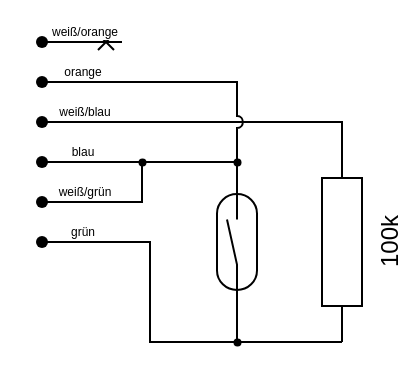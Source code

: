 <mxfile version="17.4.0" type="embed"><diagram name="Page-1" id="16e2658f-23c8-b752-8be9-c03fbebb8bbe"><mxGraphModel dx="753" dy="374" grid="1" gridSize="10" guides="1" tooltips="1" connect="1" arrows="1" fold="1" page="1" pageScale="1" pageWidth="1100" pageHeight="850" background="none" math="0" shadow="0"><root><mxCell id="0"/><mxCell id="1" parent="0"/><mxCell id="15" style="edgeStyle=orthogonalEdgeStyle;rounded=0;orthogonalLoop=1;jettySize=auto;html=1;exitX=0;exitY=0.5;exitDx=0;exitDy=0;exitPerimeter=0;entryX=0;entryY=0.5;entryDx=0;entryDy=0;endArrow=none;endFill=0;" edge="1" parent="1" source="2" target="3"><mxGeometry relative="1" as="geometry"><Array as="points"><mxPoint x="297" y="340"/></Array></mxGeometry></mxCell><mxCell id="44" style="edgeStyle=orthogonalEdgeStyle;rounded=0;jumpStyle=arc;orthogonalLoop=1;jettySize=auto;html=1;exitX=1;exitY=0.5;exitDx=0;exitDy=0;exitPerimeter=0;endArrow=none;endFill=0;" edge="1" parent="1" source="2" target="9"><mxGeometry relative="1" as="geometry"><Array as="points"><mxPoint x="350" y="230"/></Array></mxGeometry></mxCell><mxCell id="54" value="weiß/blau" style="edgeLabel;html=1;align=center;verticalAlign=bottom;resizable=0;points=[];fontSize=6;labelPosition=center;verticalLabelPosition=top;" vertex="1" connectable="0" parent="44"><mxGeometry x="-0.554" y="-1" relative="1" as="geometry"><mxPoint x="-104" y="1" as="offset"/></mxGeometry></mxCell><mxCell id="2" value="&lt;div&gt;100k&lt;/div&gt;" style="pointerEvents=1;verticalLabelPosition=bottom;shadow=0;dashed=0;align=center;html=1;verticalAlign=top;shape=mxgraph.electrical.resistors.resistor_1;rotation=-90;" vertex="1" parent="1"><mxGeometry x="300" y="280" width="100" height="20" as="geometry"/></mxCell><mxCell id="16" style="edgeStyle=orthogonalEdgeStyle;rounded=0;orthogonalLoop=1;jettySize=auto;html=1;exitX=0;exitY=0.5;exitDx=0;exitDy=0;endArrow=none;endFill=0;" edge="1" parent="1" source="3" target="12"><mxGeometry relative="1" as="geometry"><Array as="points"><mxPoint x="298" y="340"/><mxPoint x="254" y="340"/><mxPoint x="254" y="290"/></Array></mxGeometry></mxCell><mxCell id="64" value="grün" style="edgeLabel;html=1;align=center;verticalAlign=bottom;resizable=0;points=[];fontSize=6;labelPosition=center;verticalLabelPosition=top;" vertex="1" connectable="0" parent="16"><mxGeometry x="0.626" relative="1" as="geometry"><mxPoint x="-10" as="offset"/></mxGeometry></mxCell><mxCell id="38" style="edgeStyle=orthogonalEdgeStyle;rounded=0;orthogonalLoop=1;jettySize=auto;html=1;exitDx=0;exitDy=0;endArrow=none;endFill=0;startArrow=none;" edge="1" parent="1" source="48" target="36"><mxGeometry relative="1" as="geometry"><Array as="points"/></mxGeometry></mxCell><mxCell id="55" value="blau" style="edgeLabel;html=1;align=center;verticalAlign=bottom;resizable=0;points=[];fontSize=6;labelPosition=center;verticalLabelPosition=top;" vertex="1" connectable="0" parent="38"><mxGeometry x="0.507" y="-1" relative="1" as="geometry"><mxPoint x="-7" y="1" as="offset"/></mxGeometry></mxCell><mxCell id="39" style="edgeStyle=orthogonalEdgeStyle;rounded=0;orthogonalLoop=1;jettySize=auto;html=1;exitX=1;exitY=0.5;exitDx=0;exitDy=0;endArrow=none;endFill=0;" edge="1" parent="1" source="3" target="34"><mxGeometry relative="1" as="geometry"><Array as="points"><mxPoint x="298" y="250"/><mxPoint x="250" y="250"/><mxPoint x="250" y="270"/></Array></mxGeometry></mxCell><mxCell id="59" value="weiß/grün" style="edgeLabel;html=1;align=center;verticalAlign=bottom;resizable=0;points=[];fontSize=6;labelPosition=center;verticalLabelPosition=top;" vertex="1" connectable="0" parent="39"><mxGeometry x="-0.521" relative="1" as="geometry"><mxPoint x="-51" y="20" as="offset"/></mxGeometry></mxCell><mxCell id="40" style="edgeStyle=orthogonalEdgeStyle;rounded=0;orthogonalLoop=1;jettySize=auto;html=1;exitX=1;exitY=0.5;exitDx=0;exitDy=0;endArrow=none;endFill=0;jumpStyle=arc;" edge="1" parent="1" source="3" target="37"><mxGeometry relative="1" as="geometry"><Array as="points"><mxPoint x="298" y="210"/></Array></mxGeometry></mxCell><mxCell id="53" value="orange" style="edgeLabel;html=1;align=center;verticalAlign=bottom;resizable=0;points=[];fontSize=6;labelPosition=center;verticalLabelPosition=top;" vertex="1" connectable="0" parent="40"><mxGeometry x="0.599" y="-2" relative="1" as="geometry"><mxPoint x="-8" y="2" as="offset"/></mxGeometry></mxCell><mxCell id="3" value="" style="pointerEvents=1;verticalLabelPosition=bottom;shadow=0;dashed=0;align=center;html=1;verticalAlign=top;shape=mxgraph.electrical.electro-mechanical.reedSwitch2;elSwitchState=off;rotation=-90;" vertex="1" parent="1"><mxGeometry x="260" y="280" width="75" height="20" as="geometry"/></mxCell><mxCell id="9" value="" style="shape=waypoint;sketch=0;fillStyle=solid;size=6;pointerEvents=1;points=[0,0];fillColor=none;resizable=0;rotatable=0;perimeter=centerPerimeter;snapToPoint=1;" vertex="1" parent="1"><mxGeometry x="180" y="210" width="40" height="40" as="geometry"/></mxCell><mxCell id="12" value="" style="shape=waypoint;sketch=0;fillStyle=solid;size=6;pointerEvents=1;points=[];fillColor=none;resizable=0;rotatable=0;perimeter=centerPerimeter;snapToPoint=1;" vertex="1" parent="1"><mxGeometry x="180" y="270" width="40" height="40" as="geometry"/></mxCell><mxCell id="34" value="" style="shape=waypoint;sketch=0;fillStyle=solid;size=6;pointerEvents=1;points=[0,0];fillColor=none;resizable=0;rotatable=0;perimeter=centerPerimeter;snapToPoint=1;" vertex="1" parent="1"><mxGeometry x="180" y="250" width="40" height="40" as="geometry"/></mxCell><mxCell id="36" value="" style="shape=waypoint;sketch=0;fillStyle=solid;size=6;pointerEvents=1;points=[0,0];fillColor=none;resizable=0;rotatable=0;perimeter=centerPerimeter;snapToPoint=1;" vertex="1" parent="1"><mxGeometry x="180" y="230" width="40" height="40" as="geometry"/></mxCell><mxCell id="37" value="" style="shape=waypoint;sketch=0;fillStyle=solid;size=6;pointerEvents=1;points=[0,0];fillColor=none;resizable=0;rotatable=0;perimeter=centerPerimeter;snapToPoint=1;" vertex="1" parent="1"><mxGeometry x="180" y="190" width="40" height="40" as="geometry"/></mxCell><mxCell id="45" value="" style="shape=waypoint;sketch=0;fillStyle=solid;size=6;pointerEvents=1;points=[0,0];fillColor=none;resizable=0;rotatable=0;perimeter=centerPerimeter;snapToPoint=1;" vertex="1" parent="1"><mxGeometry x="180" y="170" width="40" height="40" as="geometry"/></mxCell><mxCell id="47" value="" style="endArrow=cross;html=1;rounded=0;jumpStyle=arc;endFill=0;" edge="1" parent="1" source="45"><mxGeometry width="50" height="50" relative="1" as="geometry"><mxPoint x="180" y="280" as="sourcePoint"/><mxPoint x="240" y="190" as="targetPoint"/></mxGeometry></mxCell><mxCell id="52" value="weiß/orange" style="edgeLabel;html=1;align=center;verticalAlign=bottom;resizable=0;points=[];fontSize=6;labelPosition=center;verticalLabelPosition=top;" vertex="1" connectable="0" parent="47"><mxGeometry x="0.619" y="2" relative="1" as="geometry"><mxPoint x="-12" y="2" as="offset"/></mxGeometry></mxCell><mxCell id="50" value="" style="shape=waypoint;sketch=0;fillStyle=solid;size=6;pointerEvents=1;points=[];fillColor=none;resizable=0;rotatable=0;perimeter=centerPerimeter;snapToPoint=1;strokeWidth=0;" vertex="1" parent="1"><mxGeometry x="277.5" y="230" width="40" height="40" as="geometry"/></mxCell><mxCell id="51" value="" style="shape=waypoint;sketch=0;fillStyle=solid;size=6;pointerEvents=1;points=[];fillColor=none;resizable=0;rotatable=0;perimeter=centerPerimeter;snapToPoint=1;strokeWidth=0;" vertex="1" parent="1"><mxGeometry x="277.5" y="320" width="40" height="40" as="geometry"/></mxCell><mxCell id="48" value="" style="shape=waypoint;sketch=0;fillStyle=solid;size=6;pointerEvents=1;points=[];fillColor=none;resizable=0;rotatable=0;perimeter=centerPerimeter;snapToPoint=1;strokeWidth=0;" vertex="1" parent="1"><mxGeometry x="230" y="230" width="40" height="40" as="geometry"/></mxCell><mxCell id="62" value="" style="edgeStyle=orthogonalEdgeStyle;rounded=0;orthogonalLoop=1;jettySize=auto;html=1;exitX=1;exitY=0.5;exitDx=0;exitDy=0;endArrow=none;endFill=0;" edge="1" parent="1" source="3" target="48"><mxGeometry relative="1" as="geometry"><mxPoint x="297.5" y="252.5" as="sourcePoint"/><mxPoint x="200" y="250" as="targetPoint"/><Array as="points"><mxPoint x="298" y="250"/></Array></mxGeometry></mxCell></root></mxGraphModel></diagram></mxfile>